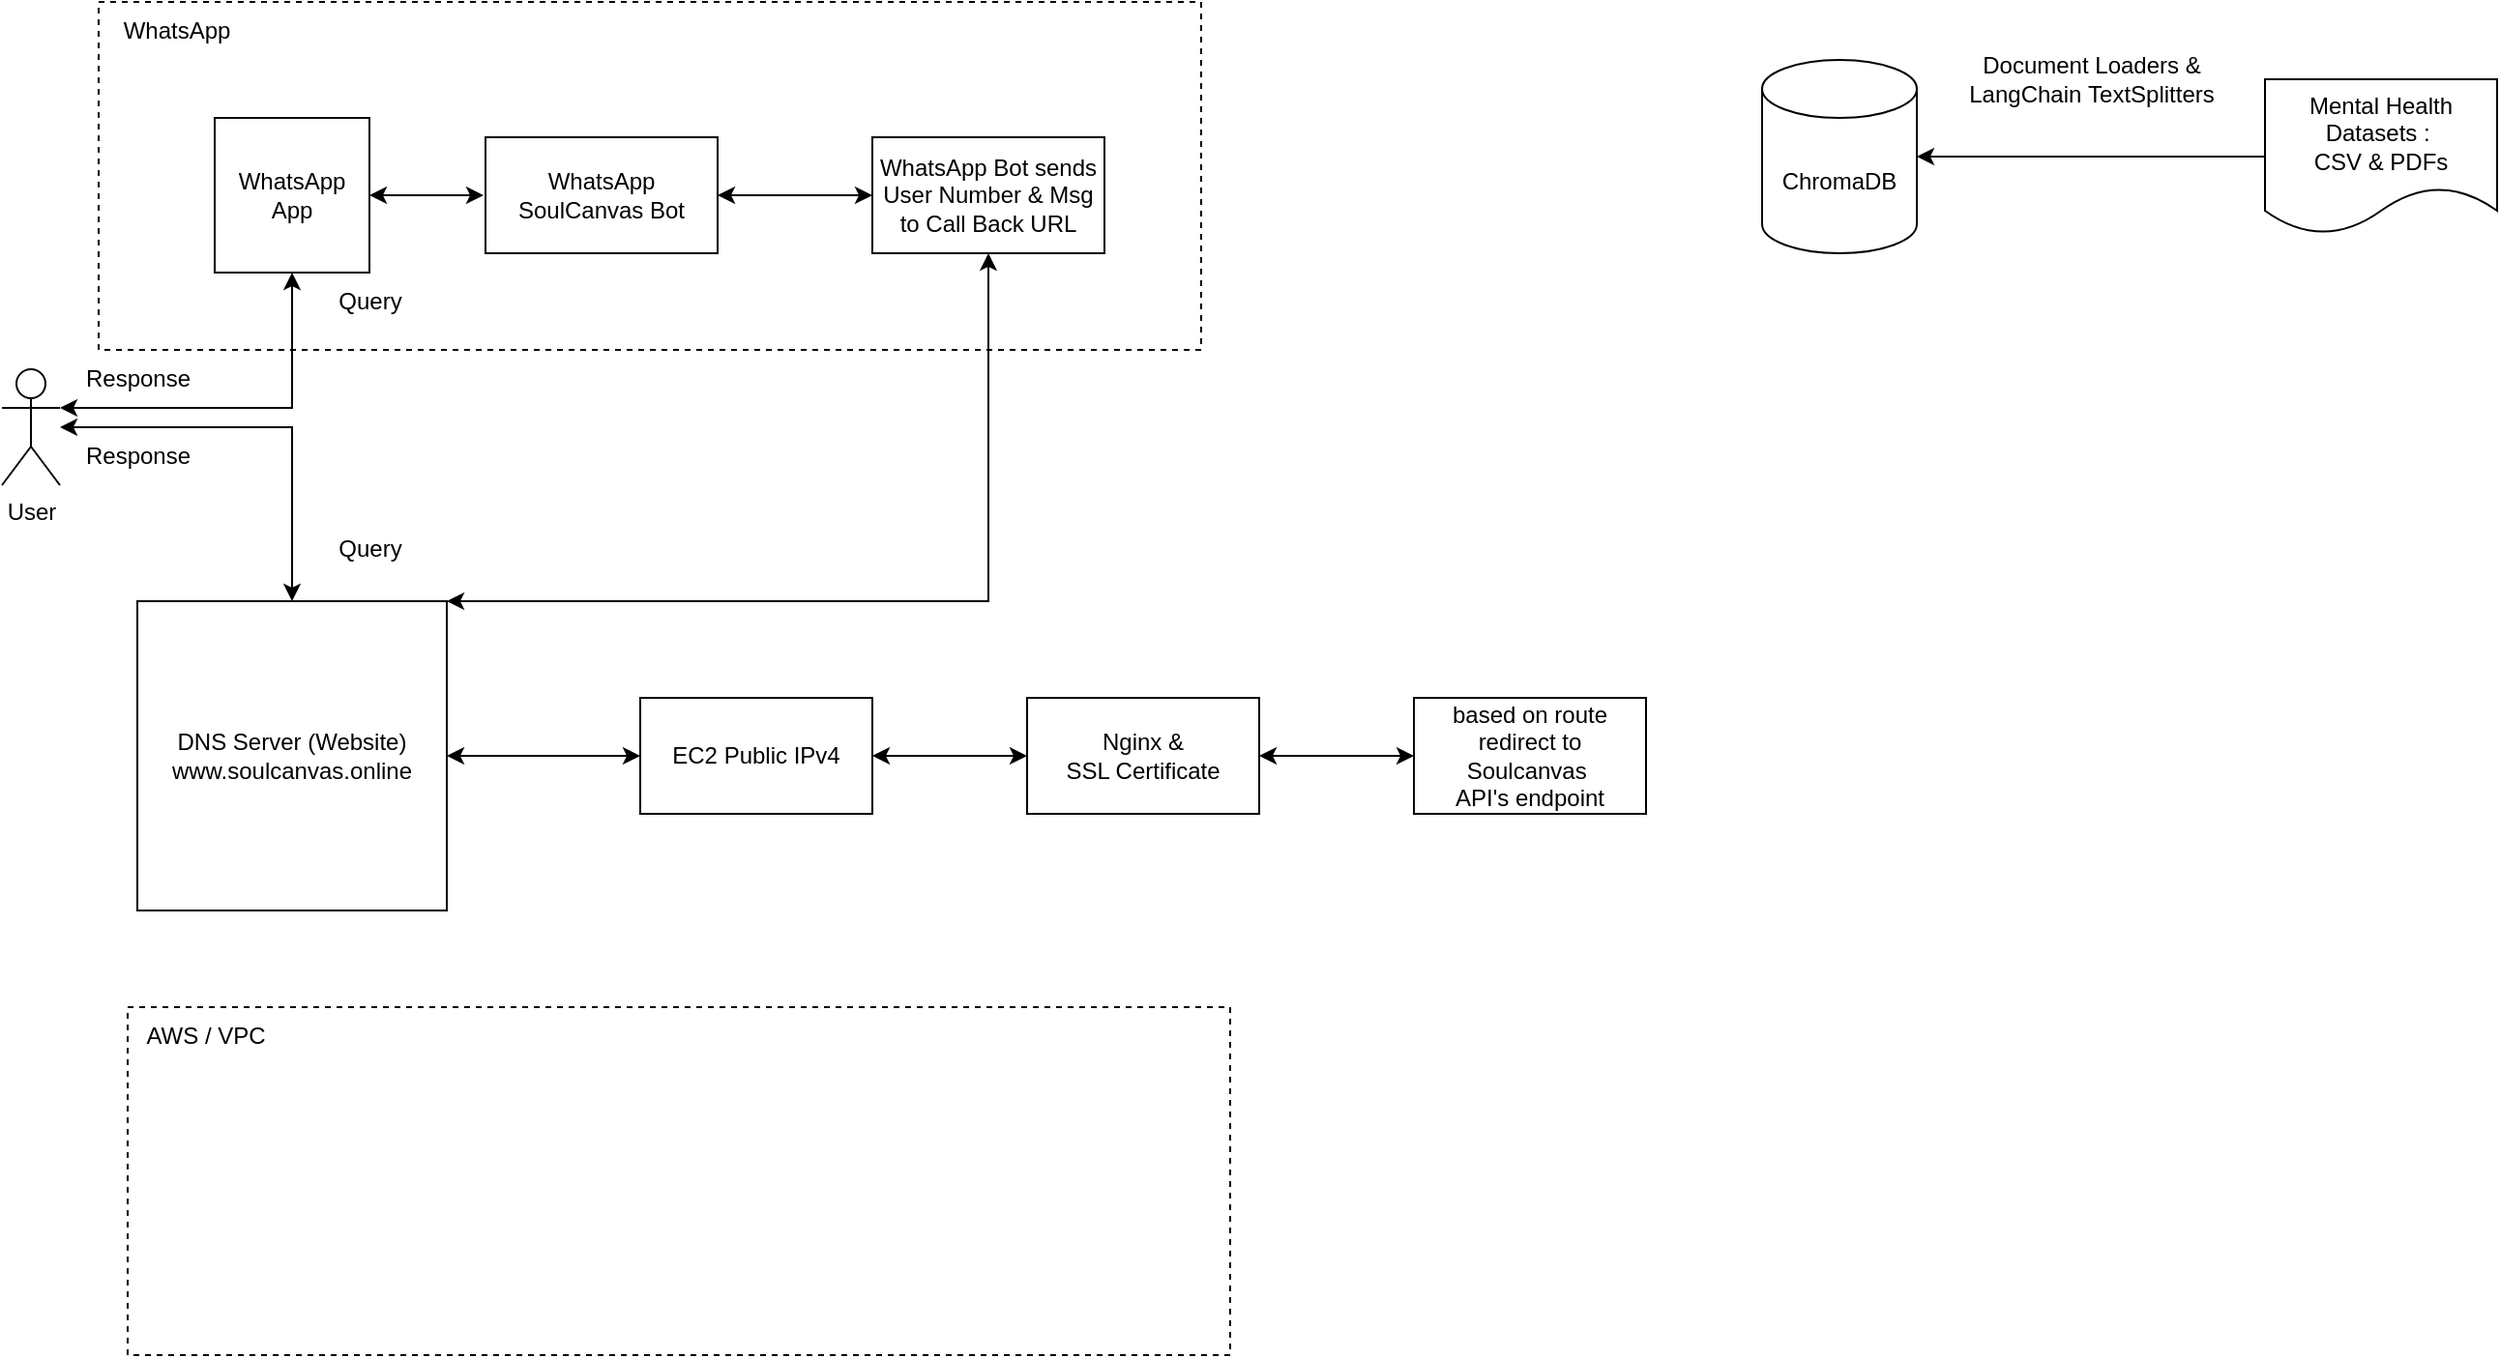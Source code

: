 <mxfile version="24.8.0">
  <diagram name="Page-1" id="QUatM0a3X-eX3-ZyX8t9">
    <mxGraphModel dx="954" dy="1665" grid="1" gridSize="10" guides="1" tooltips="1" connect="1" arrows="1" fold="1" page="1" pageScale="1" pageWidth="827" pageHeight="1169" math="0" shadow="0">
      <root>
        <mxCell id="0" />
        <mxCell id="1" parent="0" />
        <mxCell id="E2aT2Wicu7h2aFI-ZZVZ-1" value="WhatsApp App" style="whiteSpace=wrap;html=1;aspect=fixed;" vertex="1" parent="1">
          <mxGeometry x="140" y="-10" width="80" height="80" as="geometry" />
        </mxCell>
        <mxCell id="E2aT2Wicu7h2aFI-ZZVZ-2" value="User" style="shape=umlActor;verticalLabelPosition=bottom;verticalAlign=top;html=1;outlineConnect=0;" vertex="1" parent="1">
          <mxGeometry x="30" y="120" width="30" height="60" as="geometry" />
        </mxCell>
        <mxCell id="E2aT2Wicu7h2aFI-ZZVZ-4" value="DNS Server (Website&lt;span style=&quot;background-color: initial;&quot;&gt;)&lt;/span&gt;&lt;div&gt;&lt;div&gt;www.soulcanvas.online&lt;/div&gt;&lt;/div&gt;" style="whiteSpace=wrap;html=1;aspect=fixed;" vertex="1" parent="1">
          <mxGeometry x="100" y="240" width="160" height="160" as="geometry" />
        </mxCell>
        <mxCell id="E2aT2Wicu7h2aFI-ZZVZ-6" value="EC2 Public IPv4" style="whiteSpace=wrap;html=1;" vertex="1" parent="1">
          <mxGeometry x="360" y="290" width="120" height="60" as="geometry" />
        </mxCell>
        <mxCell id="E2aT2Wicu7h2aFI-ZZVZ-8" value="Nginx &amp;amp;&lt;div&gt;&lt;div&gt;SSL Certificate&lt;/div&gt;&lt;/div&gt;" style="whiteSpace=wrap;html=1;" vertex="1" parent="1">
          <mxGeometry x="560" y="290" width="120" height="60" as="geometry" />
        </mxCell>
        <mxCell id="E2aT2Wicu7h2aFI-ZZVZ-10" value="based on route redirect to Soulcanvas&amp;nbsp;&lt;div&gt;API&#39;s endpoint&lt;/div&gt;" style="whiteSpace=wrap;html=1;" vertex="1" parent="1">
          <mxGeometry x="760" y="290" width="120" height="60" as="geometry" />
        </mxCell>
        <mxCell id="E2aT2Wicu7h2aFI-ZZVZ-18" value="" style="endArrow=classic;startArrow=classic;html=1;rounded=0;exitX=1;exitY=0.5;exitDx=0;exitDy=0;entryX=0;entryY=0.5;entryDx=0;entryDy=0;" edge="1" parent="1" source="E2aT2Wicu7h2aFI-ZZVZ-4" target="E2aT2Wicu7h2aFI-ZZVZ-6">
          <mxGeometry width="50" height="50" relative="1" as="geometry">
            <mxPoint x="300" y="230" as="sourcePoint" />
            <mxPoint x="350" y="180" as="targetPoint" />
          </mxGeometry>
        </mxCell>
        <mxCell id="E2aT2Wicu7h2aFI-ZZVZ-19" value="" style="endArrow=classic;startArrow=classic;html=1;rounded=0;exitX=1;exitY=0.5;exitDx=0;exitDy=0;entryX=0;entryY=0.5;entryDx=0;entryDy=0;" edge="1" parent="1" source="E2aT2Wicu7h2aFI-ZZVZ-6" target="E2aT2Wicu7h2aFI-ZZVZ-8">
          <mxGeometry width="50" height="50" relative="1" as="geometry">
            <mxPoint x="480" y="400" as="sourcePoint" />
            <mxPoint x="580" y="400" as="targetPoint" />
          </mxGeometry>
        </mxCell>
        <mxCell id="E2aT2Wicu7h2aFI-ZZVZ-20" value="" style="endArrow=classic;startArrow=classic;html=1;rounded=0;exitX=1;exitY=0.5;exitDx=0;exitDy=0;entryX=0;entryY=0.5;entryDx=0;entryDy=0;" edge="1" parent="1" source="E2aT2Wicu7h2aFI-ZZVZ-8" target="E2aT2Wicu7h2aFI-ZZVZ-10">
          <mxGeometry width="50" height="50" relative="1" as="geometry">
            <mxPoint x="490" y="330" as="sourcePoint" />
            <mxPoint x="570" y="330" as="targetPoint" />
            <Array as="points" />
          </mxGeometry>
        </mxCell>
        <mxCell id="E2aT2Wicu7h2aFI-ZZVZ-21" value="" style="endArrow=classic;startArrow=classic;html=1;rounded=0;entryX=0.5;entryY=0;entryDx=0;entryDy=0;" edge="1" parent="1" source="E2aT2Wicu7h2aFI-ZZVZ-2" target="E2aT2Wicu7h2aFI-ZZVZ-4">
          <mxGeometry width="50" height="50" relative="1" as="geometry">
            <mxPoint x="100" y="200" as="sourcePoint" />
            <mxPoint x="150" y="150" as="targetPoint" />
            <Array as="points">
              <mxPoint x="180" y="150" />
            </Array>
          </mxGeometry>
        </mxCell>
        <mxCell id="E2aT2Wicu7h2aFI-ZZVZ-22" value="" style="endArrow=classic;startArrow=classic;html=1;rounded=0;entryX=0.5;entryY=1;entryDx=0;entryDy=0;exitX=1;exitY=0.333;exitDx=0;exitDy=0;exitPerimeter=0;" edge="1" parent="1" source="E2aT2Wicu7h2aFI-ZZVZ-2" target="E2aT2Wicu7h2aFI-ZZVZ-1">
          <mxGeometry width="50" height="50" relative="1" as="geometry">
            <mxPoint x="130" y="150" as="sourcePoint" />
            <mxPoint x="180" y="100" as="targetPoint" />
            <Array as="points">
              <mxPoint x="180" y="140" />
            </Array>
          </mxGeometry>
        </mxCell>
        <mxCell id="E2aT2Wicu7h2aFI-ZZVZ-24" value="WhatsApp SoulCanvas Bot" style="whiteSpace=wrap;html=1;" vertex="1" parent="1">
          <mxGeometry x="280" width="120" height="60" as="geometry" />
        </mxCell>
        <mxCell id="E2aT2Wicu7h2aFI-ZZVZ-26" value="WhatsApp Bot sends User Number &amp;amp; Msg&lt;div&gt;to Call Back URL&lt;/div&gt;" style="whiteSpace=wrap;html=1;" vertex="1" parent="1">
          <mxGeometry x="480" width="120" height="60" as="geometry" />
        </mxCell>
        <mxCell id="E2aT2Wicu7h2aFI-ZZVZ-28" value="" style="endArrow=classic;startArrow=classic;html=1;rounded=0;exitX=1;exitY=0.5;exitDx=0;exitDy=0;" edge="1" parent="1" source="E2aT2Wicu7h2aFI-ZZVZ-1">
          <mxGeometry width="50" height="50" relative="1" as="geometry">
            <mxPoint x="250" y="160" as="sourcePoint" />
            <mxPoint x="279" y="30" as="targetPoint" />
          </mxGeometry>
        </mxCell>
        <mxCell id="E2aT2Wicu7h2aFI-ZZVZ-29" value="" style="endArrow=classic;startArrow=classic;html=1;rounded=0;exitX=1;exitY=0.5;exitDx=0;exitDy=0;entryX=0;entryY=0.5;entryDx=0;entryDy=0;" edge="1" parent="1" source="E2aT2Wicu7h2aFI-ZZVZ-24" target="E2aT2Wicu7h2aFI-ZZVZ-26">
          <mxGeometry width="50" height="50" relative="1" as="geometry">
            <mxPoint x="414" y="90" as="sourcePoint" />
            <mxPoint x="473" y="90" as="targetPoint" />
          </mxGeometry>
        </mxCell>
        <mxCell id="E2aT2Wicu7h2aFI-ZZVZ-30" value="" style="endArrow=classic;startArrow=classic;html=1;rounded=0;exitX=0.5;exitY=1;exitDx=0;exitDy=0;entryX=1;entryY=0;entryDx=0;entryDy=0;" edge="1" parent="1" source="E2aT2Wicu7h2aFI-ZZVZ-26" target="E2aT2Wicu7h2aFI-ZZVZ-4">
          <mxGeometry width="50" height="50" relative="1" as="geometry">
            <mxPoint x="490" y="100" as="sourcePoint" />
            <mxPoint x="570" y="100" as="targetPoint" />
            <Array as="points">
              <mxPoint x="540" y="240" />
            </Array>
          </mxGeometry>
        </mxCell>
        <mxCell id="E2aT2Wicu7h2aFI-ZZVZ-31" value="" style="rounded=0;whiteSpace=wrap;html=1;fillColor=none;dashed=1;" vertex="1" parent="1">
          <mxGeometry x="80" y="-70" width="570" height="180" as="geometry" />
        </mxCell>
        <mxCell id="E2aT2Wicu7h2aFI-ZZVZ-33" value="" style="rounded=0;whiteSpace=wrap;html=1;fillColor=none;dashed=1;" vertex="1" parent="1">
          <mxGeometry x="95" y="450" width="570" height="180" as="geometry" />
        </mxCell>
        <mxCell id="E2aT2Wicu7h2aFI-ZZVZ-32" value="WhatsApp" style="text;html=1;align=center;verticalAlign=middle;resizable=0;points=[];autosize=1;strokeColor=none;fillColor=none;" vertex="1" parent="1">
          <mxGeometry x="80" y="-70" width="80" height="30" as="geometry" />
        </mxCell>
        <mxCell id="E2aT2Wicu7h2aFI-ZZVZ-34" value="AWS / VPC" style="text;html=1;align=center;verticalAlign=middle;resizable=0;points=[];autosize=1;strokeColor=none;fillColor=none;" vertex="1" parent="1">
          <mxGeometry x="90" y="450" width="90" height="30" as="geometry" />
        </mxCell>
        <mxCell id="E2aT2Wicu7h2aFI-ZZVZ-35" value="Query" style="text;html=1;align=center;verticalAlign=middle;resizable=0;points=[];autosize=1;strokeColor=none;fillColor=none;" vertex="1" parent="1">
          <mxGeometry x="190" y="198" width="60" height="30" as="geometry" />
        </mxCell>
        <mxCell id="E2aT2Wicu7h2aFI-ZZVZ-36" value="Query" style="text;html=1;align=center;verticalAlign=middle;resizable=0;points=[];autosize=1;strokeColor=none;fillColor=none;" vertex="1" parent="1">
          <mxGeometry x="190" y="70" width="60" height="30" as="geometry" />
        </mxCell>
        <mxCell id="E2aT2Wicu7h2aFI-ZZVZ-37" value="Response" style="text;html=1;align=center;verticalAlign=middle;resizable=0;points=[];autosize=1;strokeColor=none;fillColor=none;" vertex="1" parent="1">
          <mxGeometry x="60" y="150" width="80" height="30" as="geometry" />
        </mxCell>
        <mxCell id="E2aT2Wicu7h2aFI-ZZVZ-38" value="Response" style="text;html=1;align=center;verticalAlign=middle;resizable=0;points=[];autosize=1;strokeColor=none;fillColor=none;" vertex="1" parent="1">
          <mxGeometry x="60" y="110" width="80" height="30" as="geometry" />
        </mxCell>
        <mxCell id="E2aT2Wicu7h2aFI-ZZVZ-42" style="edgeStyle=orthogonalEdgeStyle;rounded=0;orthogonalLoop=1;jettySize=auto;html=1;" edge="1" parent="1" source="E2aT2Wicu7h2aFI-ZZVZ-40" target="E2aT2Wicu7h2aFI-ZZVZ-41">
          <mxGeometry relative="1" as="geometry" />
        </mxCell>
        <mxCell id="E2aT2Wicu7h2aFI-ZZVZ-40" value="Mental Health Datasets :&amp;nbsp;&lt;div&gt;CSV &amp;amp; PDFs&lt;/div&gt;" style="shape=document;whiteSpace=wrap;html=1;boundedLbl=1;" vertex="1" parent="1">
          <mxGeometry x="1200" y="-30" width="120" height="80" as="geometry" />
        </mxCell>
        <mxCell id="E2aT2Wicu7h2aFI-ZZVZ-41" value="ChromaDB" style="shape=cylinder3;whiteSpace=wrap;html=1;boundedLbl=1;backgroundOutline=1;size=15;" vertex="1" parent="1">
          <mxGeometry x="940" y="-40" width="80" height="100" as="geometry" />
        </mxCell>
        <mxCell id="E2aT2Wicu7h2aFI-ZZVZ-43" value="Document Loaders &amp;amp;&lt;div&gt;LangChain&amp;nbsp;&lt;span style=&quot;background-color: initial;&quot;&gt;TextSplitters&lt;/span&gt;&lt;/div&gt;" style="text;html=1;align=center;verticalAlign=middle;resizable=0;points=[];autosize=1;strokeColor=none;fillColor=none;" vertex="1" parent="1">
          <mxGeometry x="1035" y="-50" width="150" height="40" as="geometry" />
        </mxCell>
      </root>
    </mxGraphModel>
  </diagram>
</mxfile>
